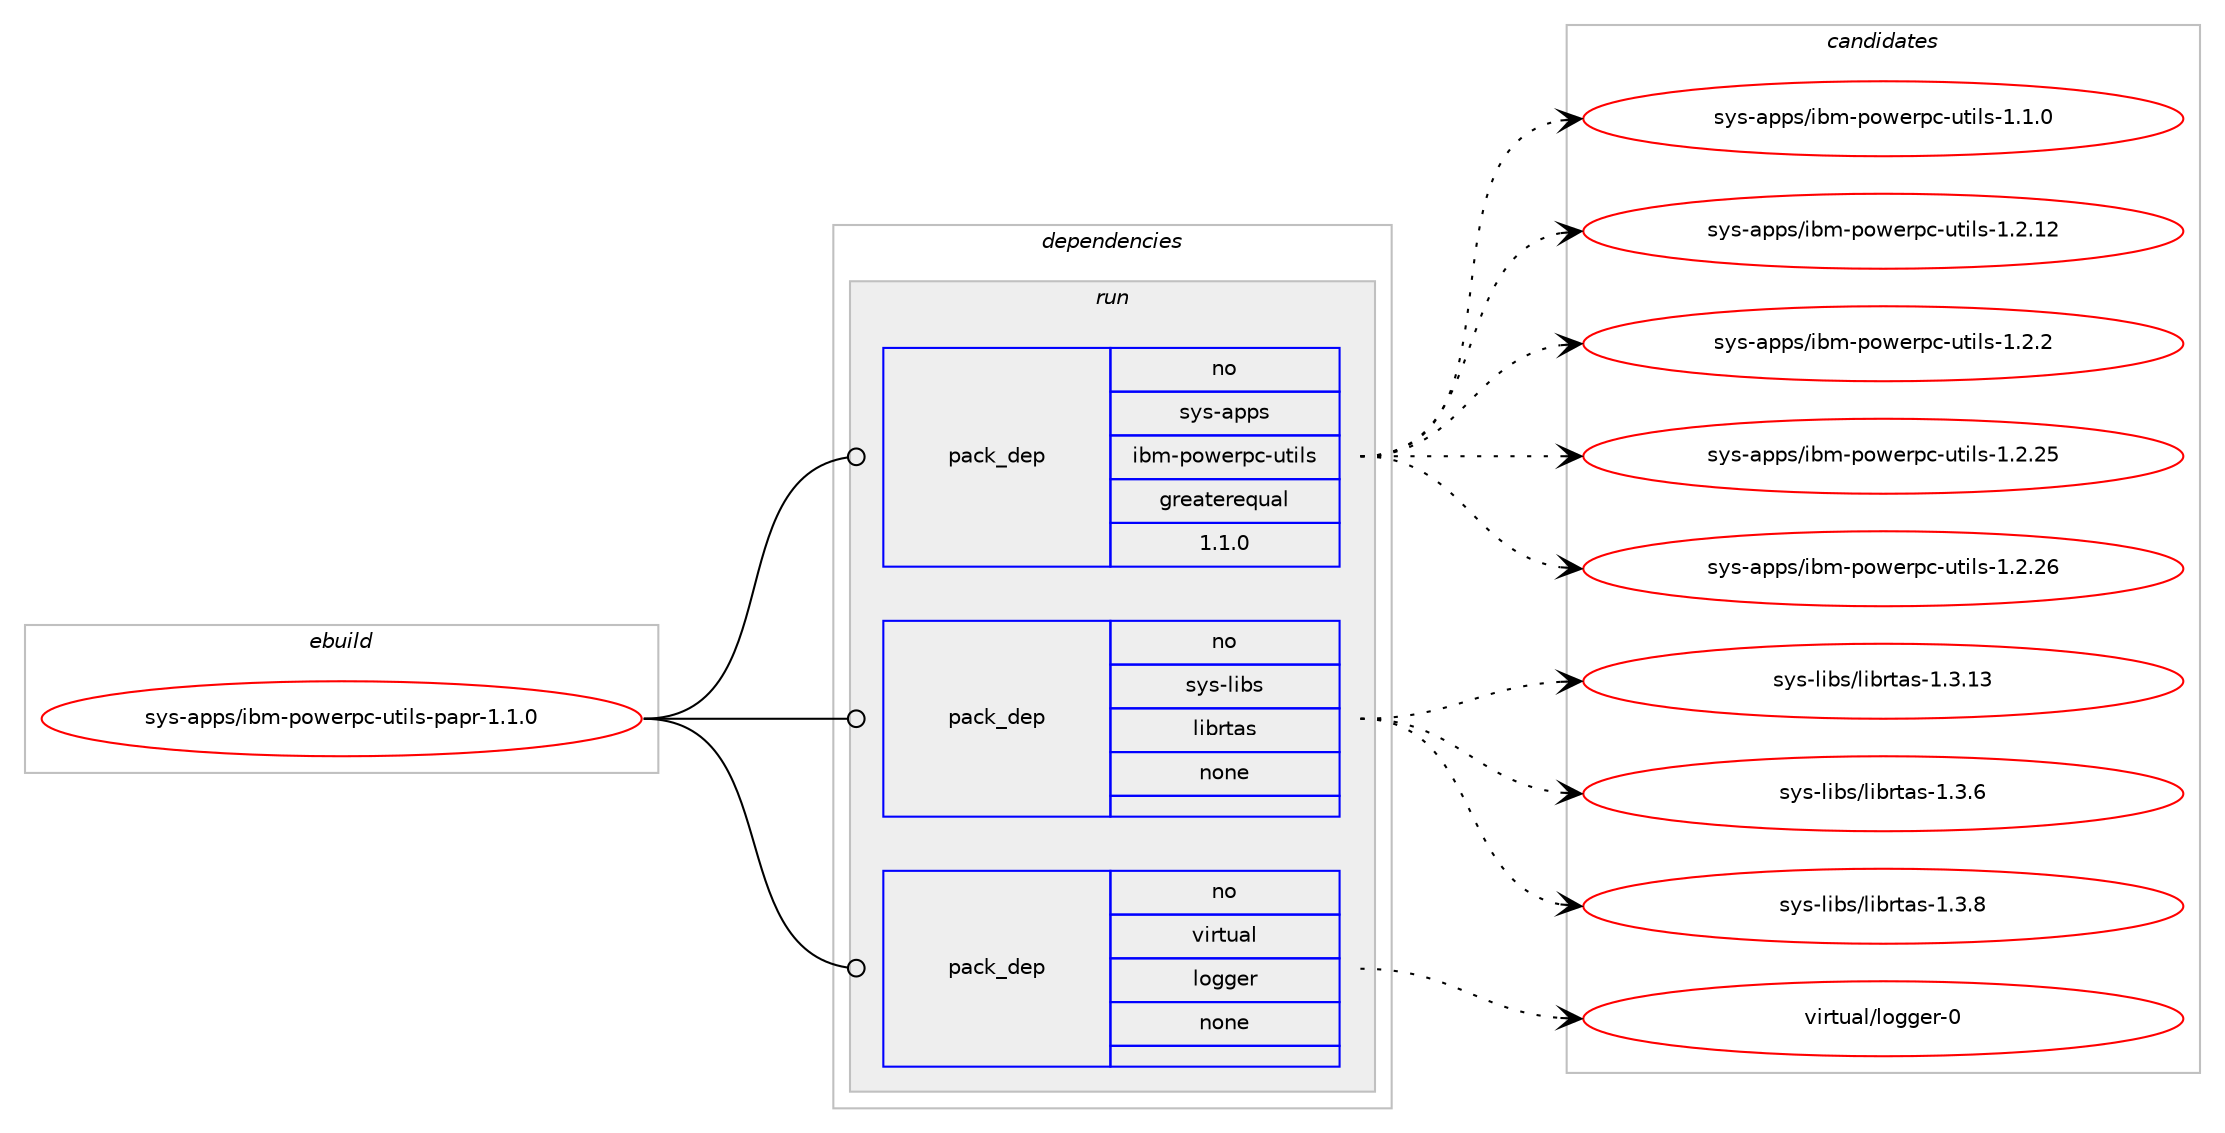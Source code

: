 digraph prolog {

# *************
# Graph options
# *************

newrank=true;
concentrate=true;
compound=true;
graph [rankdir=LR,fontname=Helvetica,fontsize=10,ranksep=1.5];#, ranksep=2.5, nodesep=0.2];
edge  [arrowhead=vee];
node  [fontname=Helvetica,fontsize=10];

# **********
# The ebuild
# **********

subgraph cluster_leftcol {
color=gray;
rank=same;
label=<<i>ebuild</i>>;
id [label="sys-apps/ibm-powerpc-utils-papr-1.1.0", color=red, width=4, href="../sys-apps/ibm-powerpc-utils-papr-1.1.0.svg"];
}

# ****************
# The dependencies
# ****************

subgraph cluster_midcol {
color=gray;
label=<<i>dependencies</i>>;
subgraph cluster_compile {
fillcolor="#eeeeee";
style=filled;
label=<<i>compile</i>>;
}
subgraph cluster_compileandrun {
fillcolor="#eeeeee";
style=filled;
label=<<i>compile and run</i>>;
}
subgraph cluster_run {
fillcolor="#eeeeee";
style=filled;
label=<<i>run</i>>;
subgraph pack348519 {
dependency469694 [label=<<TABLE BORDER="0" CELLBORDER="1" CELLSPACING="0" CELLPADDING="4" WIDTH="220"><TR><TD ROWSPAN="6" CELLPADDING="30">pack_dep</TD></TR><TR><TD WIDTH="110">no</TD></TR><TR><TD>sys-apps</TD></TR><TR><TD>ibm-powerpc-utils</TD></TR><TR><TD>greaterequal</TD></TR><TR><TD>1.1.0</TD></TR></TABLE>>, shape=none, color=blue];
}
id:e -> dependency469694:w [weight=20,style="solid",arrowhead="odot"];
subgraph pack348520 {
dependency469695 [label=<<TABLE BORDER="0" CELLBORDER="1" CELLSPACING="0" CELLPADDING="4" WIDTH="220"><TR><TD ROWSPAN="6" CELLPADDING="30">pack_dep</TD></TR><TR><TD WIDTH="110">no</TD></TR><TR><TD>sys-libs</TD></TR><TR><TD>librtas</TD></TR><TR><TD>none</TD></TR><TR><TD></TD></TR></TABLE>>, shape=none, color=blue];
}
id:e -> dependency469695:w [weight=20,style="solid",arrowhead="odot"];
subgraph pack348521 {
dependency469696 [label=<<TABLE BORDER="0" CELLBORDER="1" CELLSPACING="0" CELLPADDING="4" WIDTH="220"><TR><TD ROWSPAN="6" CELLPADDING="30">pack_dep</TD></TR><TR><TD WIDTH="110">no</TD></TR><TR><TD>virtual</TD></TR><TR><TD>logger</TD></TR><TR><TD>none</TD></TR><TR><TD></TD></TR></TABLE>>, shape=none, color=blue];
}
id:e -> dependency469696:w [weight=20,style="solid",arrowhead="odot"];
}
}

# **************
# The candidates
# **************

subgraph cluster_choices {
rank=same;
color=gray;
label=<<i>candidates</i>>;

subgraph choice348519 {
color=black;
nodesep=1;
choice11512111545971121121154710598109451121111191011141129945117116105108115454946494648 [label="sys-apps/ibm-powerpc-utils-1.1.0", color=red, width=4,href="../sys-apps/ibm-powerpc-utils-1.1.0.svg"];
choice1151211154597112112115471059810945112111119101114112994511711610510811545494650464950 [label="sys-apps/ibm-powerpc-utils-1.2.12", color=red, width=4,href="../sys-apps/ibm-powerpc-utils-1.2.12.svg"];
choice11512111545971121121154710598109451121111191011141129945117116105108115454946504650 [label="sys-apps/ibm-powerpc-utils-1.2.2", color=red, width=4,href="../sys-apps/ibm-powerpc-utils-1.2.2.svg"];
choice1151211154597112112115471059810945112111119101114112994511711610510811545494650465053 [label="sys-apps/ibm-powerpc-utils-1.2.25", color=red, width=4,href="../sys-apps/ibm-powerpc-utils-1.2.25.svg"];
choice1151211154597112112115471059810945112111119101114112994511711610510811545494650465054 [label="sys-apps/ibm-powerpc-utils-1.2.26", color=red, width=4,href="../sys-apps/ibm-powerpc-utils-1.2.26.svg"];
dependency469694:e -> choice11512111545971121121154710598109451121111191011141129945117116105108115454946494648:w [style=dotted,weight="100"];
dependency469694:e -> choice1151211154597112112115471059810945112111119101114112994511711610510811545494650464950:w [style=dotted,weight="100"];
dependency469694:e -> choice11512111545971121121154710598109451121111191011141129945117116105108115454946504650:w [style=dotted,weight="100"];
dependency469694:e -> choice1151211154597112112115471059810945112111119101114112994511711610510811545494650465053:w [style=dotted,weight="100"];
dependency469694:e -> choice1151211154597112112115471059810945112111119101114112994511711610510811545494650465054:w [style=dotted,weight="100"];
}
subgraph choice348520 {
color=black;
nodesep=1;
choice115121115451081059811547108105981141169711545494651464951 [label="sys-libs/librtas-1.3.13", color=red, width=4,href="../sys-libs/librtas-1.3.13.svg"];
choice1151211154510810598115471081059811411697115454946514654 [label="sys-libs/librtas-1.3.6", color=red, width=4,href="../sys-libs/librtas-1.3.6.svg"];
choice1151211154510810598115471081059811411697115454946514656 [label="sys-libs/librtas-1.3.8", color=red, width=4,href="../sys-libs/librtas-1.3.8.svg"];
dependency469695:e -> choice115121115451081059811547108105981141169711545494651464951:w [style=dotted,weight="100"];
dependency469695:e -> choice1151211154510810598115471081059811411697115454946514654:w [style=dotted,weight="100"];
dependency469695:e -> choice1151211154510810598115471081059811411697115454946514656:w [style=dotted,weight="100"];
}
subgraph choice348521 {
color=black;
nodesep=1;
choice11810511411611797108471081111031031011144548 [label="virtual/logger-0", color=red, width=4,href="../virtual/logger-0.svg"];
dependency469696:e -> choice11810511411611797108471081111031031011144548:w [style=dotted,weight="100"];
}
}

}
